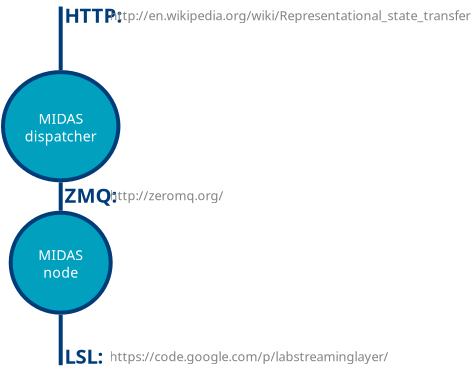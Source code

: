 <?xml version="1.0" encoding="UTF-8"?>
<dia:diagram xmlns:dia="http://www.lysator.liu.se/~alla/dia/">
  <dia:layer name="Background" visible="true" active="true">
    <dia:object type="Flowchart - Ellipse" version="0" id="O0">
      <dia:attribute name="obj_pos">
        <dia:point val="16.968,8.97"/>
      </dia:attribute>
      <dia:attribute name="obj_bb">
        <dia:rectangle val="16.868,8.87;22.839,14.483"/>
      </dia:attribute>
      <dia:attribute name="elem_corner">
        <dia:point val="16.968,8.97"/>
      </dia:attribute>
      <dia:attribute name="elem_width">
        <dia:real val="5.771"/>
      </dia:attribute>
      <dia:attribute name="elem_height">
        <dia:real val="5.413"/>
      </dia:attribute>
      <dia:attribute name="border_width">
        <dia:real val="0.2"/>
      </dia:attribute>
      <dia:attribute name="border_color">
        <dia:color val="#003c78"/>
      </dia:attribute>
      <dia:attribute name="inner_color">
        <dia:color val="#00a0be"/>
      </dia:attribute>
      <dia:attribute name="show_background">
        <dia:boolean val="true"/>
      </dia:attribute>
      <dia:attribute name="padding">
        <dia:real val="0.354"/>
      </dia:attribute>
      <dia:attribute name="text">
        <dia:composite type="text">
          <dia:attribute name="string">
            <dia:string>#MIDAS
dispatcher#</dia:string>
          </dia:attribute>
          <dia:attribute name="font">
            <dia:font family="Verdana" style="0" name="Courier"/>
          </dia:attribute>
          <dia:attribute name="height">
            <dia:real val="0.885"/>
          </dia:attribute>
          <dia:attribute name="pos">
            <dia:point val="19.853,11.504"/>
          </dia:attribute>
          <dia:attribute name="color">
            <dia:color val="#ffffff"/>
          </dia:attribute>
          <dia:attribute name="alignment">
            <dia:enum val="1"/>
          </dia:attribute>
        </dia:composite>
      </dia:attribute>
    </dia:object>
    <dia:object type="Flowchart - Ellipse" version="0" id="O1">
      <dia:attribute name="obj_pos">
        <dia:point val="17.353,16"/>
      </dia:attribute>
      <dia:attribute name="obj_bb">
        <dia:rectangle val="17.253,15.9;22.453,21.1"/>
      </dia:attribute>
      <dia:attribute name="elem_corner">
        <dia:point val="17.353,16"/>
      </dia:attribute>
      <dia:attribute name="elem_width">
        <dia:real val="5"/>
      </dia:attribute>
      <dia:attribute name="elem_height">
        <dia:real val="5.0"/>
      </dia:attribute>
      <dia:attribute name="border_width">
        <dia:real val="0.2"/>
      </dia:attribute>
      <dia:attribute name="border_color">
        <dia:color val="#003c78"/>
      </dia:attribute>
      <dia:attribute name="inner_color">
        <dia:color val="#00a0be"/>
      </dia:attribute>
      <dia:attribute name="show_background">
        <dia:boolean val="true"/>
      </dia:attribute>
      <dia:attribute name="padding">
        <dia:real val="0.354"/>
      </dia:attribute>
      <dia:attribute name="text">
        <dia:composite type="text">
          <dia:attribute name="string">
            <dia:string>#MIDAS
node#</dia:string>
          </dia:attribute>
          <dia:attribute name="font">
            <dia:font family="Verdana" style="0" name="Courier"/>
          </dia:attribute>
          <dia:attribute name="height">
            <dia:real val="0.885"/>
          </dia:attribute>
          <dia:attribute name="pos">
            <dia:point val="19.853,18.328"/>
          </dia:attribute>
          <dia:attribute name="color">
            <dia:color val="#ffffff"/>
          </dia:attribute>
          <dia:attribute name="alignment">
            <dia:enum val="1"/>
          </dia:attribute>
        </dia:composite>
      </dia:attribute>
    </dia:object>
    <dia:object type="Standard - Line" version="0" id="O2">
      <dia:attribute name="obj_pos">
        <dia:point val="19.853,5.692"/>
      </dia:attribute>
      <dia:attribute name="obj_bb">
        <dia:rectangle val="19.753,5.592;19.953,8.971"/>
      </dia:attribute>
      <dia:attribute name="conn_endpoints">
        <dia:point val="19.853,5.692"/>
        <dia:point val="19.853,8.871"/>
      </dia:attribute>
      <dia:attribute name="numcp">
        <dia:int val="1"/>
      </dia:attribute>
      <dia:attribute name="line_color">
        <dia:color val="#003c78"/>
      </dia:attribute>
      <dia:attribute name="line_width">
        <dia:real val="0.2"/>
      </dia:attribute>
      <dia:connections>
        <dia:connection handle="1" to="O0" connection="16"/>
      </dia:connections>
    </dia:object>
    <dia:object type="Standard - Line" version="0" id="O3">
      <dia:attribute name="obj_pos">
        <dia:point val="19.853,14.483"/>
      </dia:attribute>
      <dia:attribute name="obj_bb">
        <dia:rectangle val="19.753,14.383;19.953,16.0"/>
      </dia:attribute>
      <dia:attribute name="conn_endpoints">
        <dia:point val="19.853,14.483"/>
        <dia:point val="19.853,15.9"/>
      </dia:attribute>
      <dia:attribute name="numcp">
        <dia:int val="1"/>
      </dia:attribute>
      <dia:attribute name="line_color">
        <dia:color val="#003c78"/>
      </dia:attribute>
      <dia:attribute name="line_width">
        <dia:real val="0.2"/>
      </dia:attribute>
      <dia:connections>
        <dia:connection handle="0" to="O0" connection="16"/>
        <dia:connection handle="1" to="O1" connection="16"/>
      </dia:connections>
    </dia:object>
    <dia:object type="Standard - Line" version="0" id="O4">
      <dia:attribute name="obj_pos">
        <dia:point val="19.853,21.099"/>
      </dia:attribute>
      <dia:attribute name="obj_bb">
        <dia:rectangle val="19.753,20.999;19.953,23.726"/>
      </dia:attribute>
      <dia:attribute name="conn_endpoints">
        <dia:point val="19.853,21.099"/>
        <dia:point val="19.853,23.626"/>
      </dia:attribute>
      <dia:attribute name="numcp">
        <dia:int val="1"/>
      </dia:attribute>
      <dia:attribute name="line_color">
        <dia:color val="#003c78"/>
      </dia:attribute>
      <dia:attribute name="line_width">
        <dia:real val="0.2"/>
      </dia:attribute>
      <dia:connections>
        <dia:connection handle="0" to="O1" connection="16"/>
      </dia:connections>
    </dia:object>
    <dia:object type="Standard - Text" version="1" id="O5">
      <dia:attribute name="obj_pos">
        <dia:point val="20.045,6.5"/>
      </dia:attribute>
      <dia:attribute name="obj_bb">
        <dia:rectangle val="20.045,5.562;21.76,6.78"/>
      </dia:attribute>
      <dia:attribute name="text">
        <dia:composite type="text">
          <dia:attribute name="string">
            <dia:string>#HTTP:#</dia:string>
          </dia:attribute>
          <dia:attribute name="font">
            <dia:font family="Rama Gothic E" style="64" name="Courier"/>
          </dia:attribute>
          <dia:attribute name="height">
            <dia:real val="1.266"/>
          </dia:attribute>
          <dia:attribute name="pos">
            <dia:point val="20.045,6.5"/>
          </dia:attribute>
          <dia:attribute name="color">
            <dia:color val="#003c78"/>
          </dia:attribute>
          <dia:attribute name="alignment">
            <dia:enum val="0"/>
          </dia:attribute>
        </dia:composite>
      </dia:attribute>
      <dia:attribute name="valign">
        <dia:enum val="3"/>
      </dia:attribute>
    </dia:object>
    <dia:object type="Standard - Text" version="1" id="O6">
      <dia:attribute name="obj_pos">
        <dia:point val="20.045,15.5"/>
      </dia:attribute>
      <dia:attribute name="obj_bb">
        <dia:rectangle val="20.045,14.562;21.602,15.78"/>
      </dia:attribute>
      <dia:attribute name="text">
        <dia:composite type="text">
          <dia:attribute name="string">
            <dia:string>#ZMQ:#</dia:string>
          </dia:attribute>
          <dia:attribute name="font">
            <dia:font family="Rama Gothic E" style="64" name="Courier"/>
          </dia:attribute>
          <dia:attribute name="height">
            <dia:real val="1.266"/>
          </dia:attribute>
          <dia:attribute name="pos">
            <dia:point val="20.045,15.5"/>
          </dia:attribute>
          <dia:attribute name="color">
            <dia:color val="#003c78"/>
          </dia:attribute>
          <dia:attribute name="alignment">
            <dia:enum val="0"/>
          </dia:attribute>
        </dia:composite>
      </dia:attribute>
      <dia:attribute name="valign">
        <dia:enum val="3"/>
      </dia:attribute>
    </dia:object>
    <dia:object type="Standard - Text" version="1" id="O7">
      <dia:attribute name="obj_pos">
        <dia:point val="20.045,23.55"/>
      </dia:attribute>
      <dia:attribute name="obj_bb">
        <dia:rectangle val="20.045,22.613;21.255,23.83"/>
      </dia:attribute>
      <dia:attribute name="text">
        <dia:composite type="text">
          <dia:attribute name="string">
            <dia:string>#LSL:#</dia:string>
          </dia:attribute>
          <dia:attribute name="font">
            <dia:font family="Rama Gothic E" style="64" name="Courier"/>
          </dia:attribute>
          <dia:attribute name="height">
            <dia:real val="1.266"/>
          </dia:attribute>
          <dia:attribute name="pos">
            <dia:point val="20.045,23.55"/>
          </dia:attribute>
          <dia:attribute name="color">
            <dia:color val="#003c78"/>
          </dia:attribute>
          <dia:attribute name="alignment">
            <dia:enum val="0"/>
          </dia:attribute>
        </dia:composite>
      </dia:attribute>
      <dia:attribute name="valign">
        <dia:enum val="3"/>
      </dia:attribute>
    </dia:object>
    <dia:object type="Standard - Text" version="1" id="O8">
      <dia:attribute name="obj_pos">
        <dia:point val="22.298,23.429"/>
      </dia:attribute>
      <dia:attribute name="obj_bb">
        <dia:rectangle val="22.298,22.836;31.385,23.606"/>
      </dia:attribute>
      <dia:attribute name="text">
        <dia:composite type="text">
          <dia:attribute name="string">
            <dia:string>#https://code.google.com/p/labstreaminglayer/#</dia:string>
          </dia:attribute>
          <dia:attribute name="font">
            <dia:font family="Rama Gothic E" style="0" name="Courier"/>
          </dia:attribute>
          <dia:attribute name="height">
            <dia:real val="0.8"/>
          </dia:attribute>
          <dia:attribute name="pos">
            <dia:point val="22.298,23.429"/>
          </dia:attribute>
          <dia:attribute name="color">
            <dia:color val="#828282"/>
          </dia:attribute>
          <dia:attribute name="alignment">
            <dia:enum val="0"/>
          </dia:attribute>
        </dia:composite>
      </dia:attribute>
      <dia:attribute name="valign">
        <dia:enum val="3"/>
      </dia:attribute>
    </dia:object>
    <dia:object type="Standard - Text" version="1" id="O9">
      <dia:attribute name="obj_pos">
        <dia:point val="22.298,15.379"/>
      </dia:attribute>
      <dia:attribute name="obj_bb">
        <dia:rectangle val="22.298,14.786;26.0,15.556"/>
      </dia:attribute>
      <dia:attribute name="text">
        <dia:composite type="text">
          <dia:attribute name="string">
            <dia:string>#http://zeromq.org/#</dia:string>
          </dia:attribute>
          <dia:attribute name="font">
            <dia:font family="Rama Gothic E" style="0" name="Courier"/>
          </dia:attribute>
          <dia:attribute name="height">
            <dia:real val="0.8"/>
          </dia:attribute>
          <dia:attribute name="pos">
            <dia:point val="22.298,15.379"/>
          </dia:attribute>
          <dia:attribute name="color">
            <dia:color val="#828282"/>
          </dia:attribute>
          <dia:attribute name="alignment">
            <dia:enum val="0"/>
          </dia:attribute>
        </dia:composite>
      </dia:attribute>
      <dia:attribute name="valign">
        <dia:enum val="3"/>
      </dia:attribute>
    </dia:object>
    <dia:object type="Standard - Text" version="1" id="O10">
      <dia:attribute name="obj_pos">
        <dia:point val="22.298,6.379"/>
      </dia:attribute>
      <dia:attribute name="obj_bb">
        <dia:rectangle val="22.298,5.786;34.443,6.556"/>
      </dia:attribute>
      <dia:attribute name="text">
        <dia:composite type="text">
          <dia:attribute name="string">
            <dia:string>#http://en.wikipedia.org/wiki/Representational_state_transfer#</dia:string>
          </dia:attribute>
          <dia:attribute name="font">
            <dia:font family="Rama Gothic E" style="0" name="Courier"/>
          </dia:attribute>
          <dia:attribute name="height">
            <dia:real val="0.8"/>
          </dia:attribute>
          <dia:attribute name="pos">
            <dia:point val="22.298,6.379"/>
          </dia:attribute>
          <dia:attribute name="color">
            <dia:color val="#828282"/>
          </dia:attribute>
          <dia:attribute name="alignment">
            <dia:enum val="0"/>
          </dia:attribute>
        </dia:composite>
      </dia:attribute>
      <dia:attribute name="valign">
        <dia:enum val="3"/>
      </dia:attribute>
    </dia:object>
  </dia:layer>
</dia:diagram>
